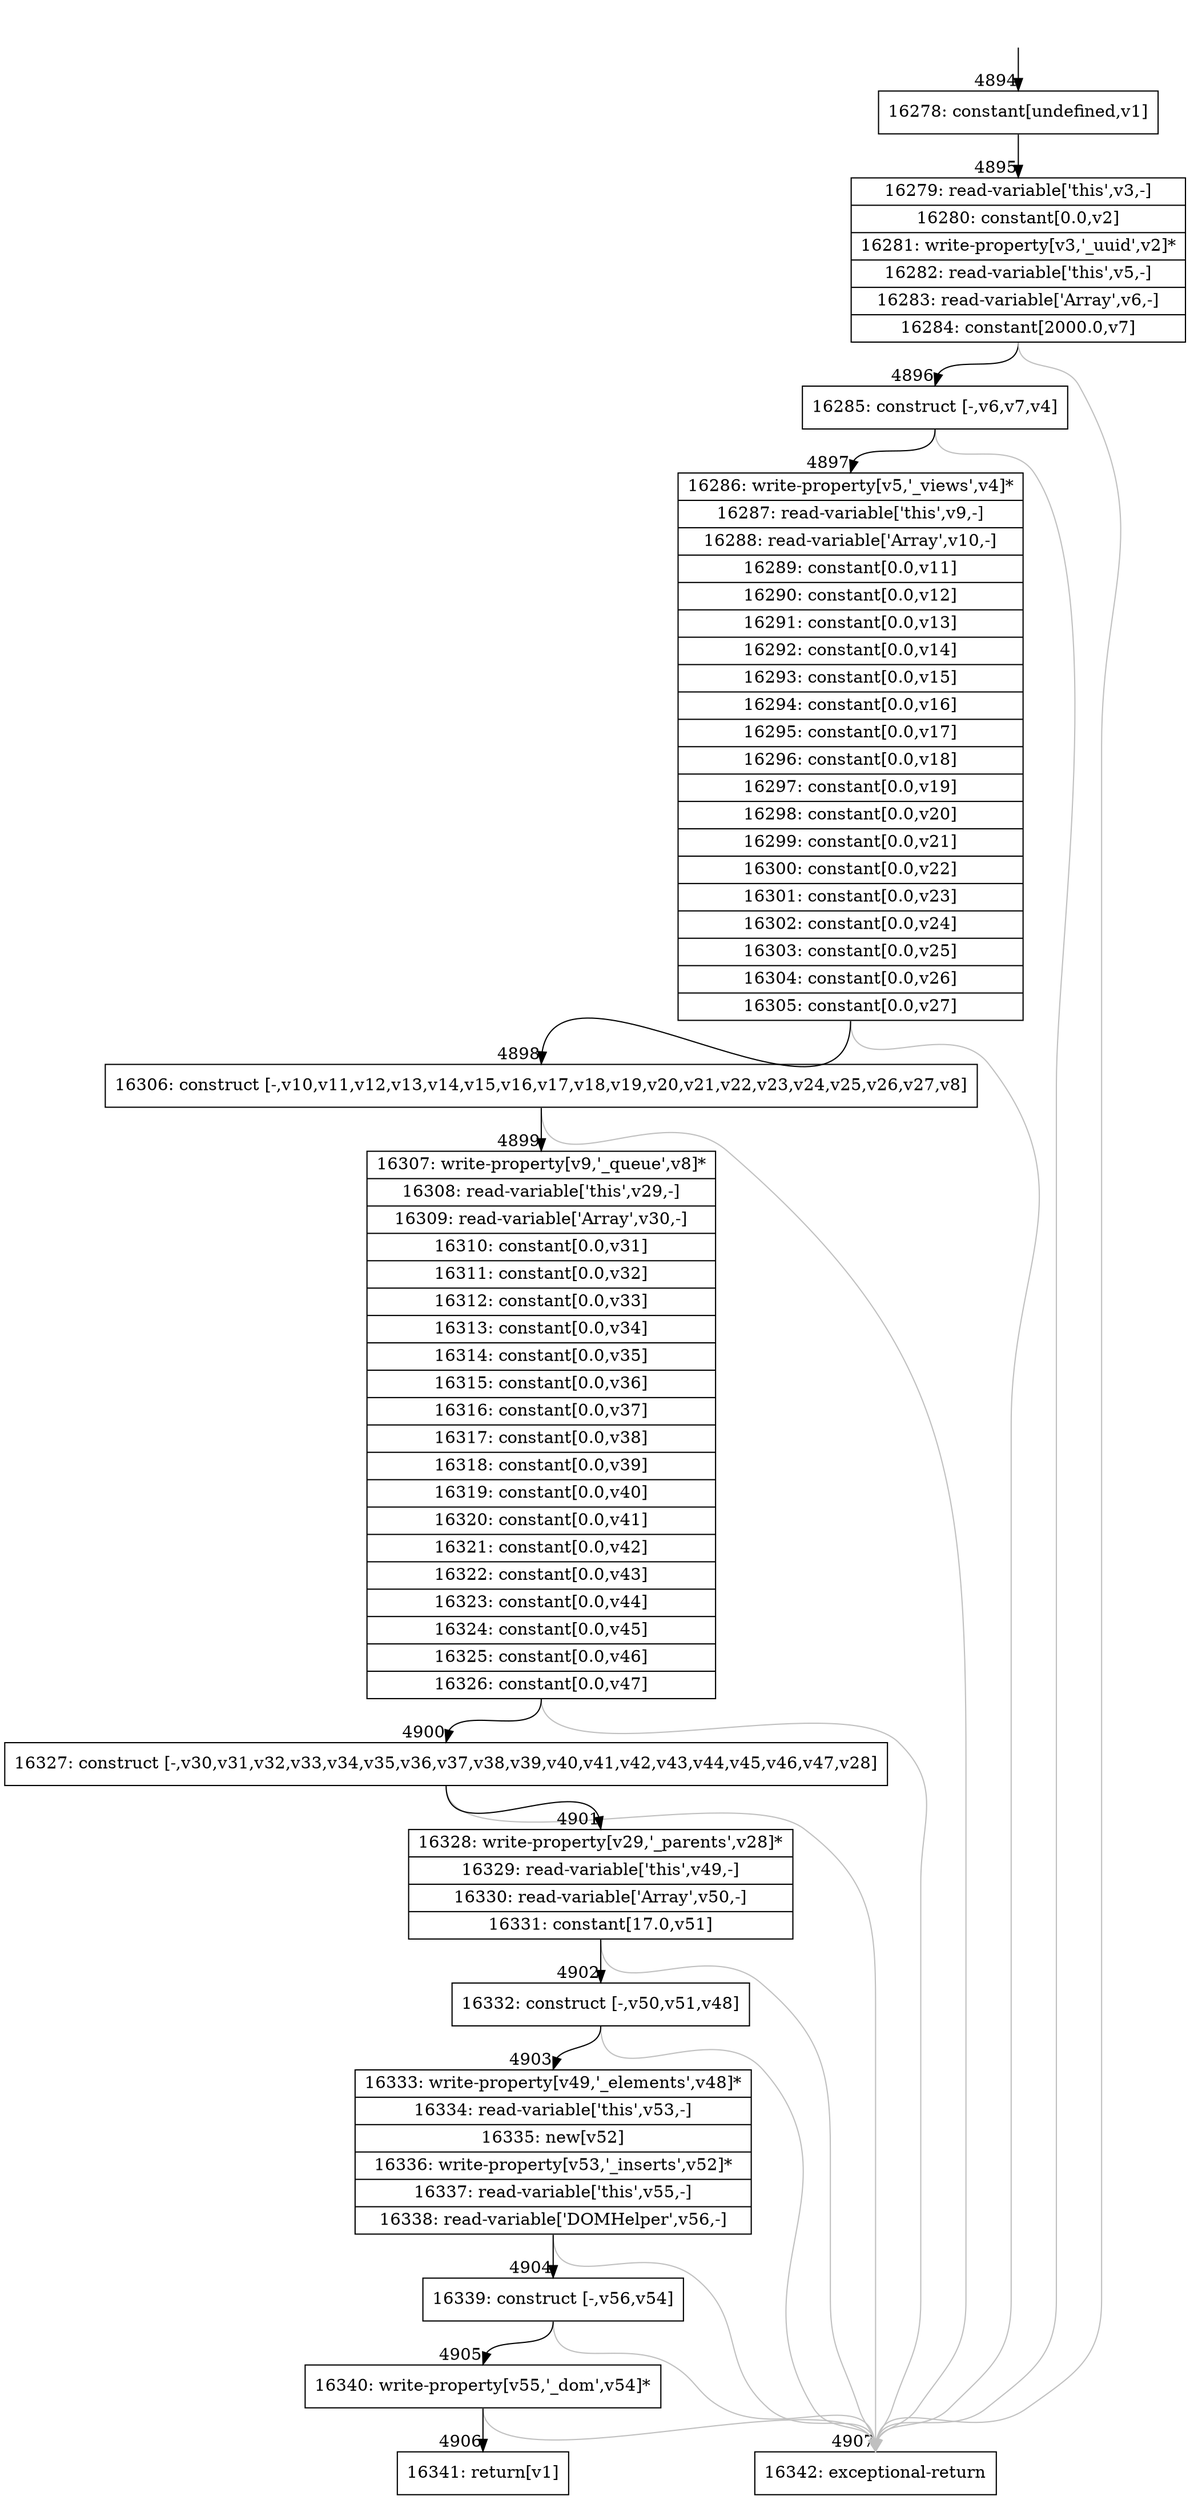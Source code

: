 digraph {
rankdir="TD"
BB_entry390[shape=none,label=""];
BB_entry390 -> BB4894 [tailport=s, headport=n, headlabel="    4894"]
BB4894 [shape=record label="{16278: constant[undefined,v1]}" ] 
BB4894 -> BB4895 [tailport=s, headport=n, headlabel="      4895"]
BB4895 [shape=record label="{16279: read-variable['this',v3,-]|16280: constant[0.0,v2]|16281: write-property[v3,'_uuid',v2]*|16282: read-variable['this',v5,-]|16283: read-variable['Array',v6,-]|16284: constant[2000.0,v7]}" ] 
BB4895 -> BB4896 [tailport=s, headport=n, headlabel="      4896"]
BB4895 -> BB4907 [tailport=s, headport=n, color=gray, headlabel="      4907"]
BB4896 [shape=record label="{16285: construct [-,v6,v7,v4]}" ] 
BB4896 -> BB4897 [tailport=s, headport=n, headlabel="      4897"]
BB4896 -> BB4907 [tailport=s, headport=n, color=gray]
BB4897 [shape=record label="{16286: write-property[v5,'_views',v4]*|16287: read-variable['this',v9,-]|16288: read-variable['Array',v10,-]|16289: constant[0.0,v11]|16290: constant[0.0,v12]|16291: constant[0.0,v13]|16292: constant[0.0,v14]|16293: constant[0.0,v15]|16294: constant[0.0,v16]|16295: constant[0.0,v17]|16296: constant[0.0,v18]|16297: constant[0.0,v19]|16298: constant[0.0,v20]|16299: constant[0.0,v21]|16300: constant[0.0,v22]|16301: constant[0.0,v23]|16302: constant[0.0,v24]|16303: constant[0.0,v25]|16304: constant[0.0,v26]|16305: constant[0.0,v27]}" ] 
BB4897 -> BB4898 [tailport=s, headport=n, headlabel="      4898"]
BB4897 -> BB4907 [tailport=s, headport=n, color=gray]
BB4898 [shape=record label="{16306: construct [-,v10,v11,v12,v13,v14,v15,v16,v17,v18,v19,v20,v21,v22,v23,v24,v25,v26,v27,v8]}" ] 
BB4898 -> BB4899 [tailport=s, headport=n, headlabel="      4899"]
BB4898 -> BB4907 [tailport=s, headport=n, color=gray]
BB4899 [shape=record label="{16307: write-property[v9,'_queue',v8]*|16308: read-variable['this',v29,-]|16309: read-variable['Array',v30,-]|16310: constant[0.0,v31]|16311: constant[0.0,v32]|16312: constant[0.0,v33]|16313: constant[0.0,v34]|16314: constant[0.0,v35]|16315: constant[0.0,v36]|16316: constant[0.0,v37]|16317: constant[0.0,v38]|16318: constant[0.0,v39]|16319: constant[0.0,v40]|16320: constant[0.0,v41]|16321: constant[0.0,v42]|16322: constant[0.0,v43]|16323: constant[0.0,v44]|16324: constant[0.0,v45]|16325: constant[0.0,v46]|16326: constant[0.0,v47]}" ] 
BB4899 -> BB4900 [tailport=s, headport=n, headlabel="      4900"]
BB4899 -> BB4907 [tailport=s, headport=n, color=gray]
BB4900 [shape=record label="{16327: construct [-,v30,v31,v32,v33,v34,v35,v36,v37,v38,v39,v40,v41,v42,v43,v44,v45,v46,v47,v28]}" ] 
BB4900 -> BB4901 [tailport=s, headport=n, headlabel="      4901"]
BB4900 -> BB4907 [tailport=s, headport=n, color=gray]
BB4901 [shape=record label="{16328: write-property[v29,'_parents',v28]*|16329: read-variable['this',v49,-]|16330: read-variable['Array',v50,-]|16331: constant[17.0,v51]}" ] 
BB4901 -> BB4902 [tailport=s, headport=n, headlabel="      4902"]
BB4901 -> BB4907 [tailport=s, headport=n, color=gray]
BB4902 [shape=record label="{16332: construct [-,v50,v51,v48]}" ] 
BB4902 -> BB4903 [tailport=s, headport=n, headlabel="      4903"]
BB4902 -> BB4907 [tailport=s, headport=n, color=gray]
BB4903 [shape=record label="{16333: write-property[v49,'_elements',v48]*|16334: read-variable['this',v53,-]|16335: new[v52]|16336: write-property[v53,'_inserts',v52]*|16337: read-variable['this',v55,-]|16338: read-variable['DOMHelper',v56,-]}" ] 
BB4903 -> BB4904 [tailport=s, headport=n, headlabel="      4904"]
BB4903 -> BB4907 [tailport=s, headport=n, color=gray]
BB4904 [shape=record label="{16339: construct [-,v56,v54]}" ] 
BB4904 -> BB4905 [tailport=s, headport=n, headlabel="      4905"]
BB4904 -> BB4907 [tailport=s, headport=n, color=gray]
BB4905 [shape=record label="{16340: write-property[v55,'_dom',v54]*}" ] 
BB4905 -> BB4906 [tailport=s, headport=n, headlabel="      4906"]
BB4905 -> BB4907 [tailport=s, headport=n, color=gray]
BB4906 [shape=record label="{16341: return[v1]}" ] 
BB4907 [shape=record label="{16342: exceptional-return}" ] 
//#$~ 8810
}
